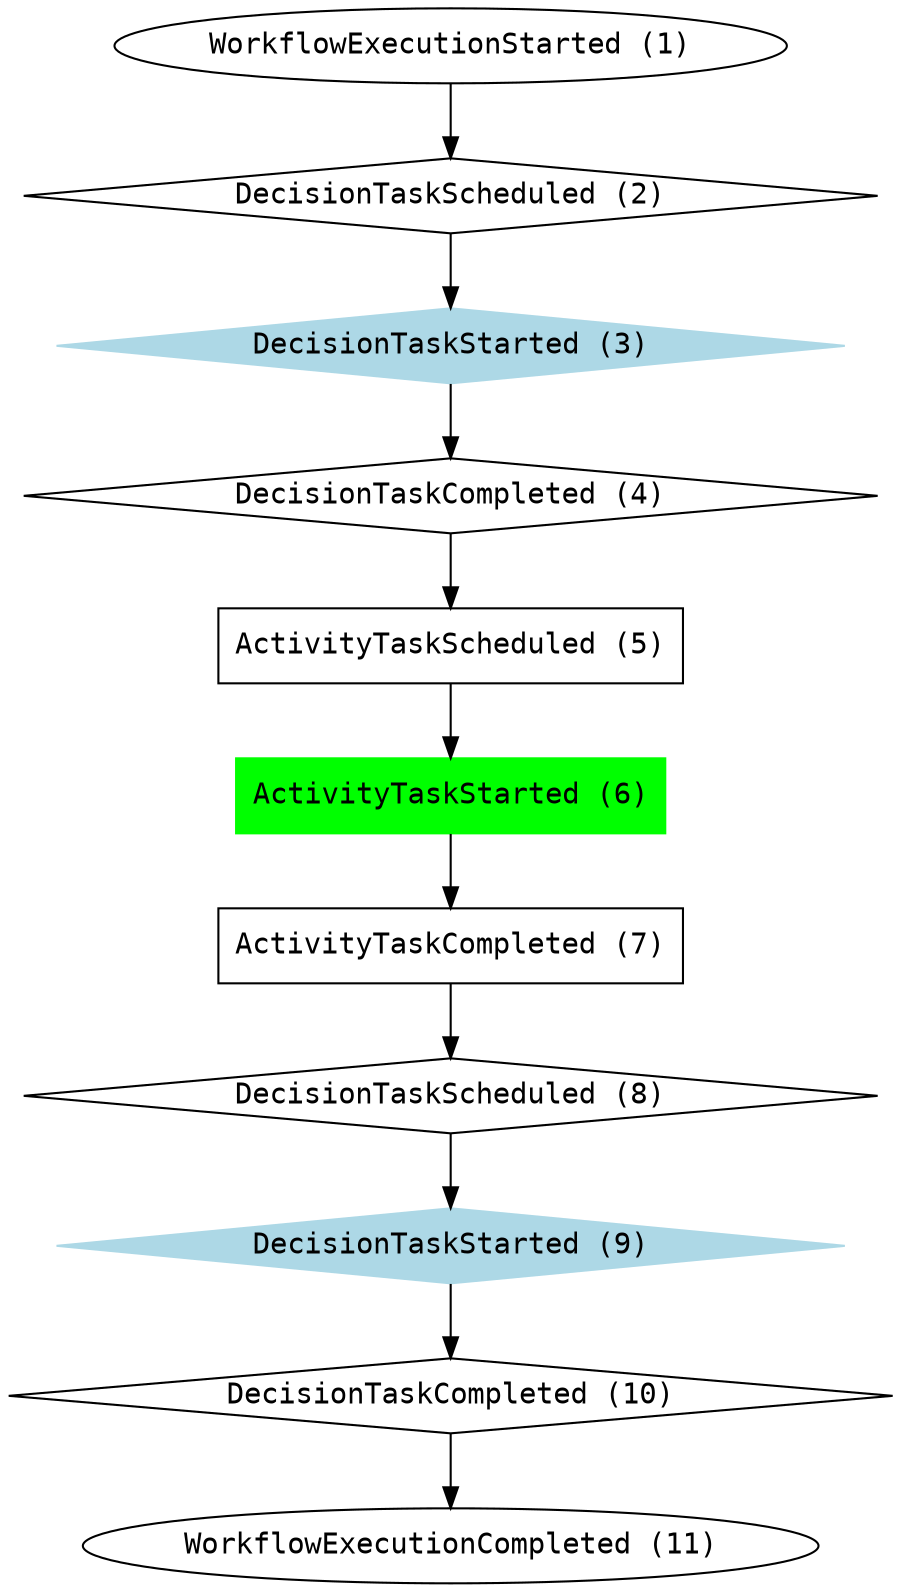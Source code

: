 digraph G {
    graph [fontname = "consolas"];
    node [fontname = "consolas"];
    edge [fontname = "consolas"];
    bgcolor = white;

    1 [label="WorkflowExecutionStarted (1)"];
    2 [label="DecisionTaskScheduled (2)" shape=diamond];
    3 [label="DecisionTaskStarted (3)" shape=diamond style=filled color=lightblue];
    4 [label="DecisionTaskCompleted (4)" shape=diamond];
    5 [label="ActivityTaskScheduled (5)" shape=box];
    6 [label="ActivityTaskStarted (6)" shape=box style=filled color=green];
    7 [label="ActivityTaskCompleted (7)" shape=box];
    8 [label="DecisionTaskScheduled (8)" shape=diamond];
    9 [label="DecisionTaskStarted (9)" shape=diamond style=filled color=lightblue];
    10 [label="DecisionTaskCompleted (10)" shape=diamond];
    11 [label="WorkflowExecutionCompleted (11)"];

    1 -> 2
    2 -> 3 -> 4 -> 5 -> 6 -> 7 -> 8 -> 9 -> 10 -> 11
}